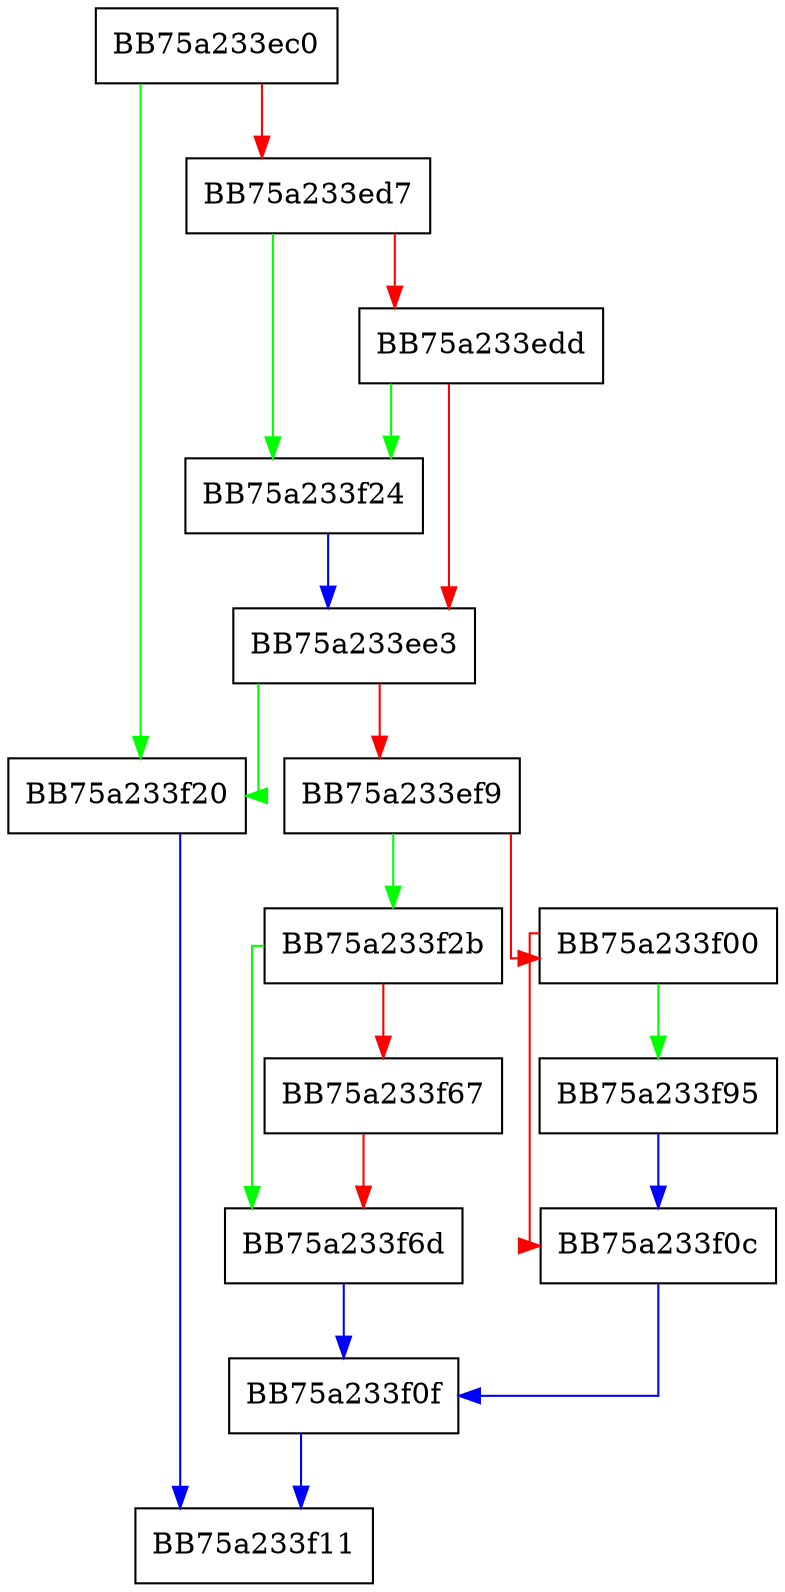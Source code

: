 digraph alloc_new_chunk {
  node [shape="box"];
  graph [splines=ortho];
  BB75a233ec0 -> BB75a233f20 [color="green"];
  BB75a233ec0 -> BB75a233ed7 [color="red"];
  BB75a233ed7 -> BB75a233f24 [color="green"];
  BB75a233ed7 -> BB75a233edd [color="red"];
  BB75a233edd -> BB75a233f24 [color="green"];
  BB75a233edd -> BB75a233ee3 [color="red"];
  BB75a233ee3 -> BB75a233f20 [color="green"];
  BB75a233ee3 -> BB75a233ef9 [color="red"];
  BB75a233ef9 -> BB75a233f2b [color="green"];
  BB75a233ef9 -> BB75a233f00 [color="red"];
  BB75a233f00 -> BB75a233f95 [color="green"];
  BB75a233f00 -> BB75a233f0c [color="red"];
  BB75a233f0c -> BB75a233f0f [color="blue"];
  BB75a233f0f -> BB75a233f11 [color="blue"];
  BB75a233f20 -> BB75a233f11 [color="blue"];
  BB75a233f24 -> BB75a233ee3 [color="blue"];
  BB75a233f2b -> BB75a233f6d [color="green"];
  BB75a233f2b -> BB75a233f67 [color="red"];
  BB75a233f67 -> BB75a233f6d [color="red"];
  BB75a233f6d -> BB75a233f0f [color="blue"];
  BB75a233f95 -> BB75a233f0c [color="blue"];
}